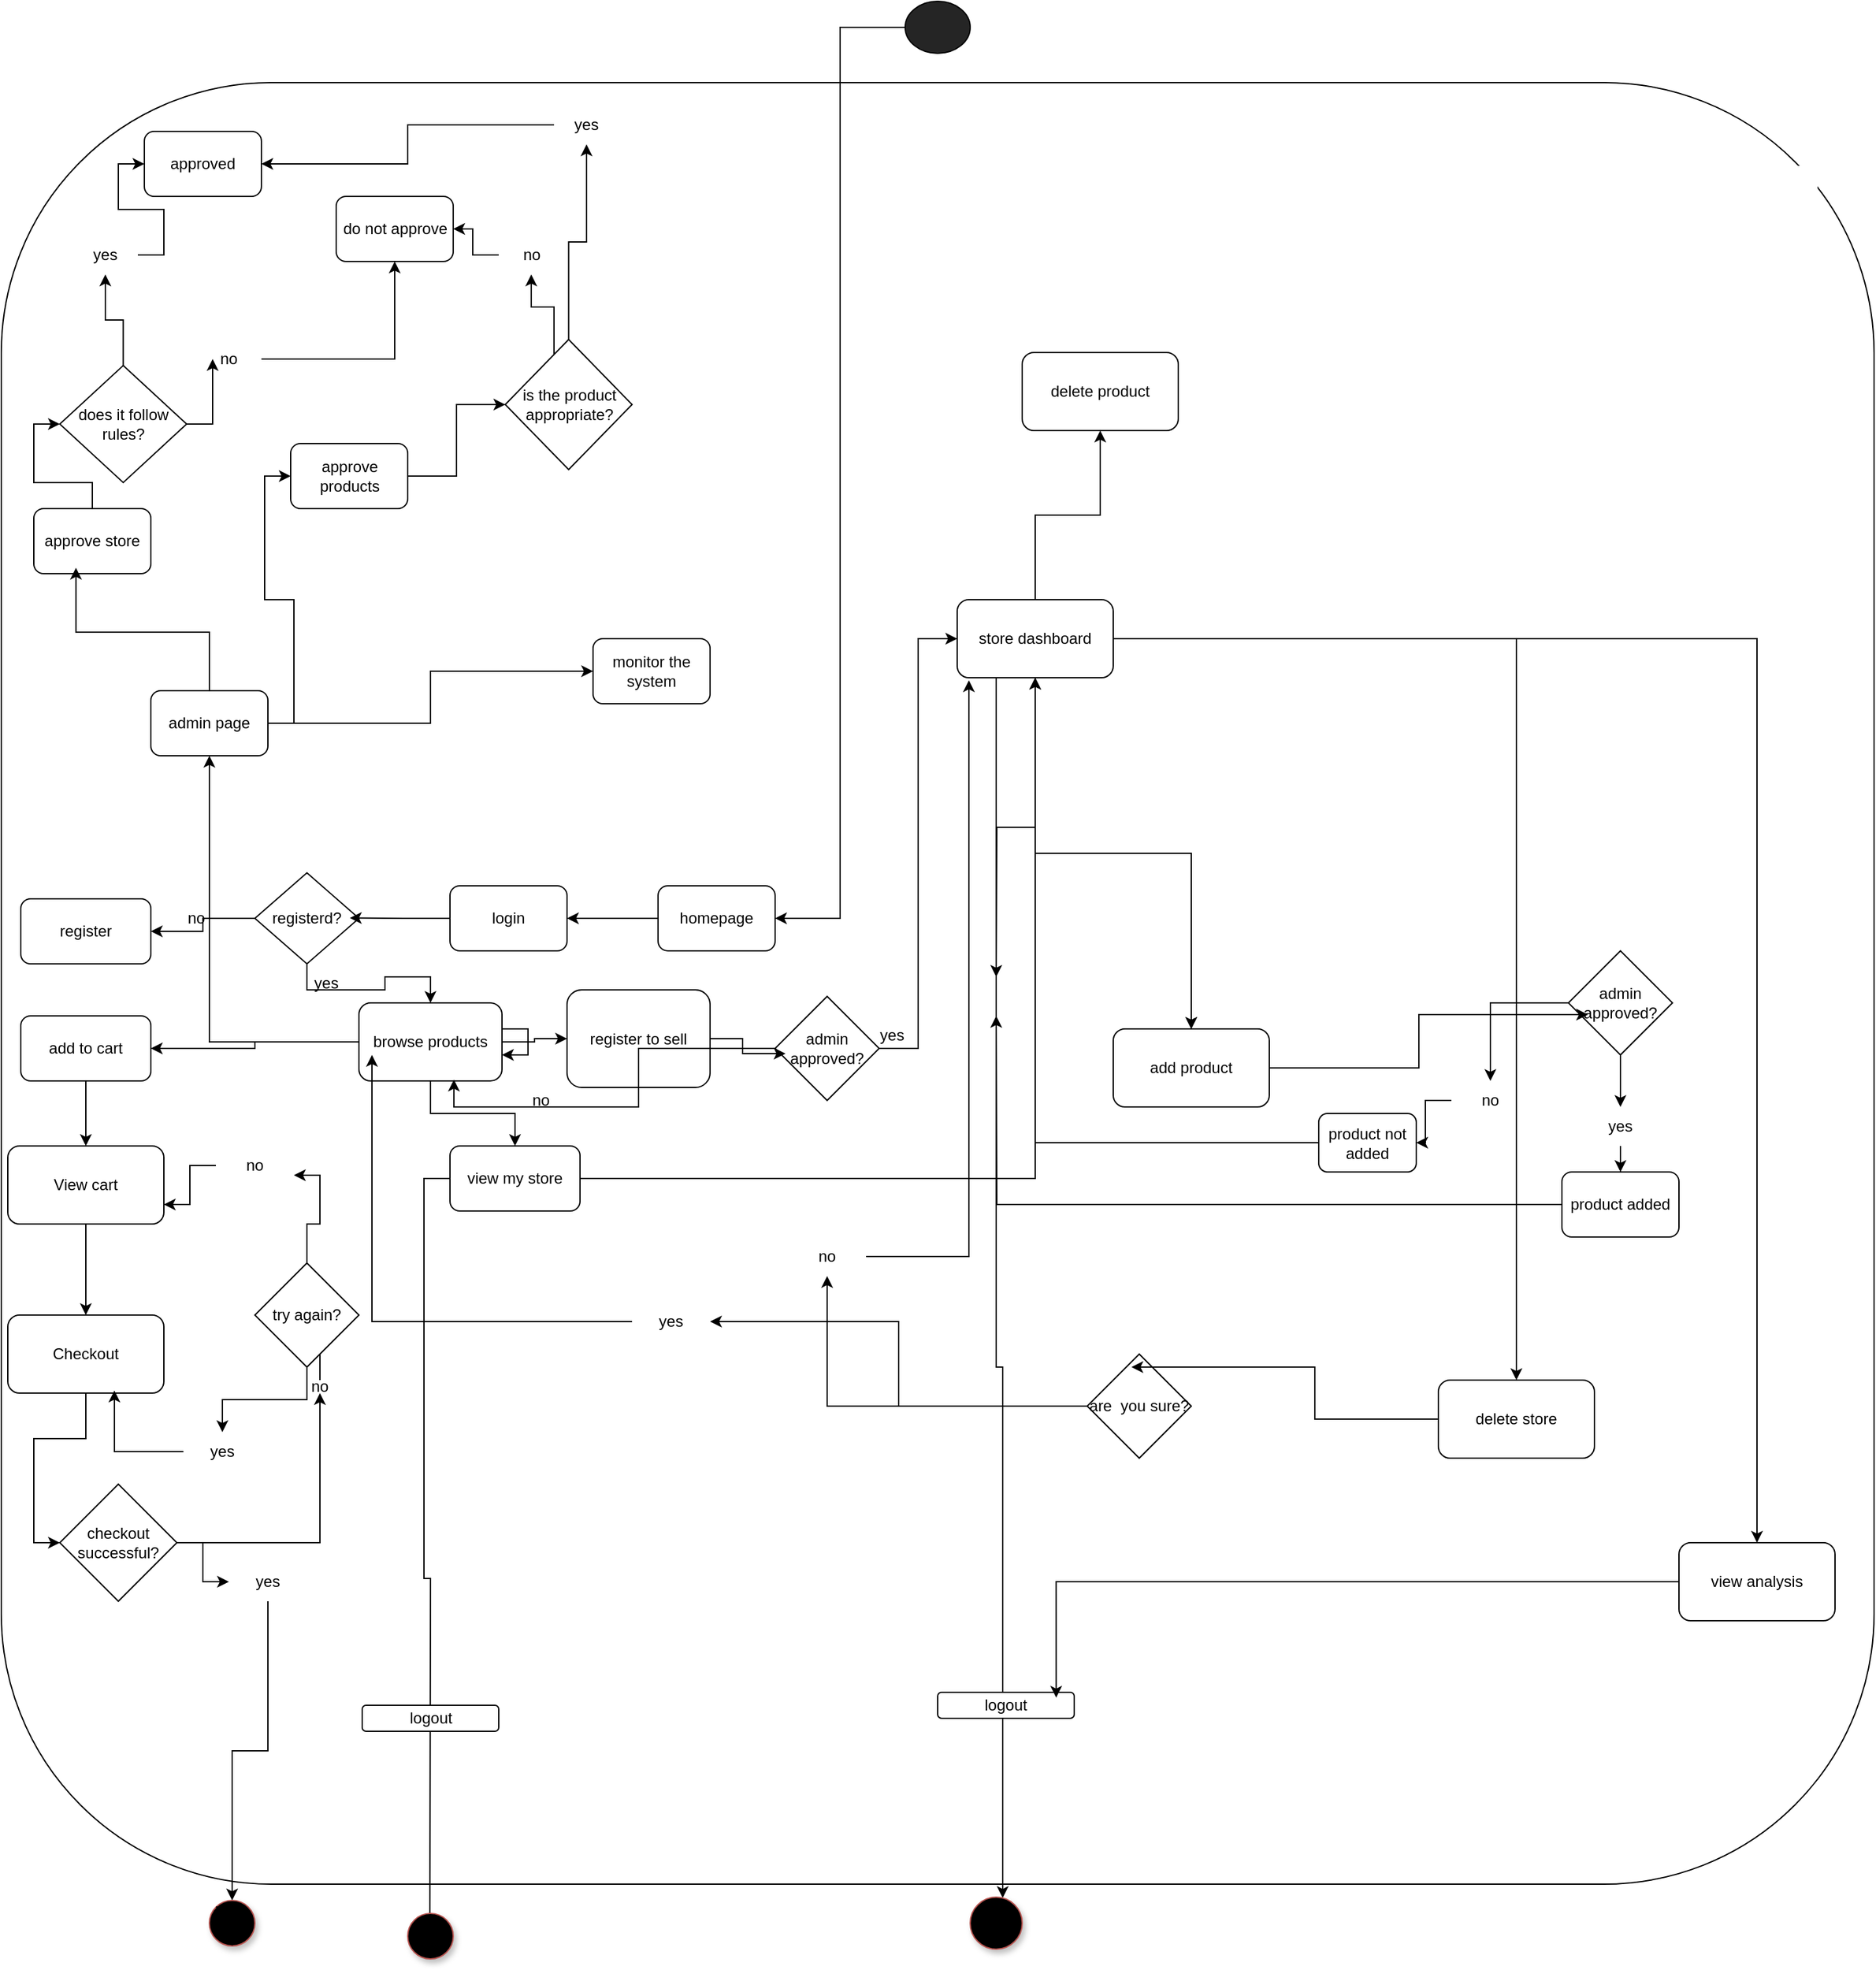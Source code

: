 <mxfile version="27.0.6">
  <diagram name="Page-1" id="VI7Wn0DbQU-4-b_fi7zA">
    <mxGraphModel dx="2169" dy="2236" grid="1" gridSize="10" guides="1" tooltips="1" connect="1" arrows="1" fold="1" page="1" pageScale="1" pageWidth="850" pageHeight="1100" math="0" shadow="0">
      <root>
        <mxCell id="0" />
        <mxCell id="1" parent="0" />
        <mxCell id="IbdB7QtW3HH9ZvtTs0lf-9" value="" style="rounded=1;whiteSpace=wrap;html=1;" vertex="1" parent="1">
          <mxGeometry x="225" y="-377.5" width="1440" height="1385" as="geometry" />
        </mxCell>
        <mxCell id="IbdB7QtW3HH9ZvtTs0lf-155" style="edgeStyle=orthogonalEdgeStyle;rounded=0;orthogonalLoop=1;jettySize=auto;html=1;entryX=1;entryY=0.5;entryDx=0;entryDy=0;" edge="1" parent="1" source="IbdB7QtW3HH9ZvtTs0lf-10" target="IbdB7QtW3HH9ZvtTs0lf-11">
          <mxGeometry relative="1" as="geometry" />
        </mxCell>
        <mxCell id="IbdB7QtW3HH9ZvtTs0lf-10" value="" style="ellipse;whiteSpace=wrap;html=1;fillColor=#252525;" vertex="1" parent="1">
          <mxGeometry x="920" y="-440" width="50" height="40" as="geometry" />
        </mxCell>
        <mxCell id="IbdB7QtW3HH9ZvtTs0lf-16" style="edgeStyle=orthogonalEdgeStyle;rounded=0;orthogonalLoop=1;jettySize=auto;html=1;entryX=1;entryY=0.5;entryDx=0;entryDy=0;" edge="1" parent="1" source="IbdB7QtW3HH9ZvtTs0lf-11" target="IbdB7QtW3HH9ZvtTs0lf-14">
          <mxGeometry relative="1" as="geometry" />
        </mxCell>
        <mxCell id="IbdB7QtW3HH9ZvtTs0lf-11" value="homepage" style="rounded=1;whiteSpace=wrap;html=1;" vertex="1" parent="1">
          <mxGeometry x="730" y="240" width="90" height="50" as="geometry" />
        </mxCell>
        <mxCell id="IbdB7QtW3HH9ZvtTs0lf-13" value="register" style="rounded=1;whiteSpace=wrap;html=1;" vertex="1" parent="1">
          <mxGeometry x="240" y="250" width="100" height="50" as="geometry" />
        </mxCell>
        <mxCell id="IbdB7QtW3HH9ZvtTs0lf-14" value="login" style="rounded=1;whiteSpace=wrap;html=1;" vertex="1" parent="1">
          <mxGeometry x="570" y="240" width="90" height="50" as="geometry" />
        </mxCell>
        <mxCell id="IbdB7QtW3HH9ZvtTs0lf-19" value="" style="edgeStyle=orthogonalEdgeStyle;rounded=0;orthogonalLoop=1;jettySize=auto;html=1;" edge="1" parent="1" source="IbdB7QtW3HH9ZvtTs0lf-18" target="IbdB7QtW3HH9ZvtTs0lf-13">
          <mxGeometry relative="1" as="geometry" />
        </mxCell>
        <mxCell id="IbdB7QtW3HH9ZvtTs0lf-27" style="edgeStyle=orthogonalEdgeStyle;rounded=0;orthogonalLoop=1;jettySize=auto;html=1;" edge="1" parent="1" source="IbdB7QtW3HH9ZvtTs0lf-18" target="IbdB7QtW3HH9ZvtTs0lf-23">
          <mxGeometry relative="1" as="geometry" />
        </mxCell>
        <mxCell id="IbdB7QtW3HH9ZvtTs0lf-18" value="registerd?" style="rhombus;whiteSpace=wrap;html=1;" vertex="1" parent="1">
          <mxGeometry x="420" y="230" width="80" height="70" as="geometry" />
        </mxCell>
        <mxCell id="IbdB7QtW3HH9ZvtTs0lf-20" value="no" style="text;html=1;align=center;verticalAlign=middle;whiteSpace=wrap;rounded=0;" vertex="1" parent="1">
          <mxGeometry x="350" y="250" width="50" height="30" as="geometry" />
        </mxCell>
        <mxCell id="IbdB7QtW3HH9ZvtTs0lf-22" value="yes" style="text;html=1;align=center;verticalAlign=middle;whiteSpace=wrap;rounded=0;" vertex="1" parent="1">
          <mxGeometry x="450" y="300" width="50" height="30" as="geometry" />
        </mxCell>
        <mxCell id="IbdB7QtW3HH9ZvtTs0lf-32" style="edgeStyle=orthogonalEdgeStyle;rounded=0;orthogonalLoop=1;jettySize=auto;html=1;entryX=0;entryY=0.5;entryDx=0;entryDy=0;" edge="1" parent="1" source="IbdB7QtW3HH9ZvtTs0lf-23" target="IbdB7QtW3HH9ZvtTs0lf-30">
          <mxGeometry relative="1" as="geometry" />
        </mxCell>
        <mxCell id="IbdB7QtW3HH9ZvtTs0lf-34" style="edgeStyle=orthogonalEdgeStyle;rounded=0;orthogonalLoop=1;jettySize=auto;html=1;entryX=1;entryY=0.5;entryDx=0;entryDy=0;" edge="1" parent="1" source="IbdB7QtW3HH9ZvtTs0lf-23" target="IbdB7QtW3HH9ZvtTs0lf-28">
          <mxGeometry relative="1" as="geometry" />
        </mxCell>
        <mxCell id="IbdB7QtW3HH9ZvtTs0lf-59" style="edgeStyle=orthogonalEdgeStyle;rounded=0;orthogonalLoop=1;jettySize=auto;html=1;" edge="1" parent="1" source="IbdB7QtW3HH9ZvtTs0lf-29">
          <mxGeometry relative="1" as="geometry">
            <mxPoint x="554.5" y="1055" as="targetPoint" />
            <mxPoint x="554.5" y="485" as="sourcePoint" />
          </mxGeometry>
        </mxCell>
        <mxCell id="IbdB7QtW3HH9ZvtTs0lf-96" style="edgeStyle=orthogonalEdgeStyle;rounded=0;orthogonalLoop=1;jettySize=auto;html=1;" edge="1" parent="1" source="IbdB7QtW3HH9ZvtTs0lf-23" target="IbdB7QtW3HH9ZvtTs0lf-29">
          <mxGeometry relative="1" as="geometry" />
        </mxCell>
        <mxCell id="IbdB7QtW3HH9ZvtTs0lf-135" style="edgeStyle=orthogonalEdgeStyle;rounded=0;orthogonalLoop=1;jettySize=auto;html=1;entryX=0.5;entryY=1;entryDx=0;entryDy=0;" edge="1" parent="1" source="IbdB7QtW3HH9ZvtTs0lf-23" target="IbdB7QtW3HH9ZvtTs0lf-134">
          <mxGeometry relative="1" as="geometry" />
        </mxCell>
        <mxCell id="IbdB7QtW3HH9ZvtTs0lf-23" value="browse products" style="rounded=1;whiteSpace=wrap;html=1;" vertex="1" parent="1">
          <mxGeometry x="500" y="330" width="110" height="60" as="geometry" />
        </mxCell>
        <mxCell id="IbdB7QtW3HH9ZvtTs0lf-24" style="edgeStyle=orthogonalEdgeStyle;rounded=0;orthogonalLoop=1;jettySize=auto;html=1;entryX=0.913;entryY=0.496;entryDx=0;entryDy=0;entryPerimeter=0;" edge="1" parent="1" source="IbdB7QtW3HH9ZvtTs0lf-14" target="IbdB7QtW3HH9ZvtTs0lf-18">
          <mxGeometry relative="1" as="geometry" />
        </mxCell>
        <mxCell id="IbdB7QtW3HH9ZvtTs0lf-64" style="edgeStyle=orthogonalEdgeStyle;rounded=0;orthogonalLoop=1;jettySize=auto;html=1;" edge="1" parent="1" source="IbdB7QtW3HH9ZvtTs0lf-28" target="IbdB7QtW3HH9ZvtTs0lf-63">
          <mxGeometry relative="1" as="geometry" />
        </mxCell>
        <mxCell id="IbdB7QtW3HH9ZvtTs0lf-28" value="add to cart" style="rounded=1;whiteSpace=wrap;html=1;" vertex="1" parent="1">
          <mxGeometry x="240" y="340" width="100" height="50" as="geometry" />
        </mxCell>
        <mxCell id="IbdB7QtW3HH9ZvtTs0lf-53" style="edgeStyle=orthogonalEdgeStyle;rounded=0;orthogonalLoop=1;jettySize=auto;html=1;" edge="1" parent="1" source="IbdB7QtW3HH9ZvtTs0lf-29" target="IbdB7QtW3HH9ZvtTs0lf-37">
          <mxGeometry relative="1" as="geometry" />
        </mxCell>
        <mxCell id="IbdB7QtW3HH9ZvtTs0lf-29" value="view my store" style="rounded=1;whiteSpace=wrap;html=1;" vertex="1" parent="1">
          <mxGeometry x="570" y="440" width="100" height="50" as="geometry" />
        </mxCell>
        <mxCell id="IbdB7QtW3HH9ZvtTs0lf-30" value="register to sell" style="rounded=1;whiteSpace=wrap;html=1;" vertex="1" parent="1">
          <mxGeometry x="660" y="320" width="110" height="75" as="geometry" />
        </mxCell>
        <mxCell id="IbdB7QtW3HH9ZvtTs0lf-47" style="edgeStyle=orthogonalEdgeStyle;rounded=0;orthogonalLoop=1;jettySize=auto;html=1;entryX=0;entryY=0.5;entryDx=0;entryDy=0;" edge="1" parent="1" source="IbdB7QtW3HH9ZvtTs0lf-35" target="IbdB7QtW3HH9ZvtTs0lf-37">
          <mxGeometry relative="1" as="geometry" />
        </mxCell>
        <mxCell id="IbdB7QtW3HH9ZvtTs0lf-35" value="admin approved?" style="rhombus;whiteSpace=wrap;html=1;" vertex="1" parent="1">
          <mxGeometry x="820" y="325" width="80" height="80" as="geometry" />
        </mxCell>
        <mxCell id="IbdB7QtW3HH9ZvtTs0lf-36" style="edgeStyle=orthogonalEdgeStyle;rounded=0;orthogonalLoop=1;jettySize=auto;html=1;entryX=0.1;entryY=0.55;entryDx=0;entryDy=0;entryPerimeter=0;" edge="1" parent="1" source="IbdB7QtW3HH9ZvtTs0lf-30" target="IbdB7QtW3HH9ZvtTs0lf-35">
          <mxGeometry relative="1" as="geometry" />
        </mxCell>
        <mxCell id="IbdB7QtW3HH9ZvtTs0lf-54" style="edgeStyle=orthogonalEdgeStyle;rounded=0;orthogonalLoop=1;jettySize=auto;html=1;" edge="1" parent="1" source="IbdB7QtW3HH9ZvtTs0lf-37" target="IbdB7QtW3HH9ZvtTs0lf-55">
          <mxGeometry relative="1" as="geometry">
            <mxPoint x="1010" y="930" as="targetPoint" />
            <Array as="points">
              <mxPoint x="990" y="610" />
              <mxPoint x="995" y="610" />
            </Array>
          </mxGeometry>
        </mxCell>
        <mxCell id="IbdB7QtW3HH9ZvtTs0lf-100" style="edgeStyle=orthogonalEdgeStyle;rounded=0;orthogonalLoop=1;jettySize=auto;html=1;" edge="1" parent="1" source="IbdB7QtW3HH9ZvtTs0lf-37" target="IbdB7QtW3HH9ZvtTs0lf-99">
          <mxGeometry relative="1" as="geometry" />
        </mxCell>
        <mxCell id="IbdB7QtW3HH9ZvtTs0lf-102" style="edgeStyle=orthogonalEdgeStyle;rounded=0;orthogonalLoop=1;jettySize=auto;html=1;" edge="1" parent="1" source="IbdB7QtW3HH9ZvtTs0lf-37" target="IbdB7QtW3HH9ZvtTs0lf-97">
          <mxGeometry relative="1" as="geometry" />
        </mxCell>
        <mxCell id="IbdB7QtW3HH9ZvtTs0lf-104" style="edgeStyle=orthogonalEdgeStyle;rounded=0;orthogonalLoop=1;jettySize=auto;html=1;" edge="1" parent="1" source="IbdB7QtW3HH9ZvtTs0lf-37">
          <mxGeometry relative="1" as="geometry">
            <mxPoint x="990" y="310" as="targetPoint" />
          </mxGeometry>
        </mxCell>
        <mxCell id="IbdB7QtW3HH9ZvtTs0lf-105" style="edgeStyle=orthogonalEdgeStyle;rounded=0;orthogonalLoop=1;jettySize=auto;html=1;" edge="1" parent="1" source="IbdB7QtW3HH9ZvtTs0lf-37" target="IbdB7QtW3HH9ZvtTs0lf-103">
          <mxGeometry relative="1" as="geometry" />
        </mxCell>
        <mxCell id="IbdB7QtW3HH9ZvtTs0lf-106" style="edgeStyle=orthogonalEdgeStyle;rounded=0;orthogonalLoop=1;jettySize=auto;html=1;" edge="1" parent="1" source="IbdB7QtW3HH9ZvtTs0lf-37" target="IbdB7QtW3HH9ZvtTs0lf-103">
          <mxGeometry relative="1" as="geometry" />
        </mxCell>
        <mxCell id="IbdB7QtW3HH9ZvtTs0lf-165" style="edgeStyle=orthogonalEdgeStyle;rounded=0;orthogonalLoop=1;jettySize=auto;html=1;" edge="1" parent="1" source="IbdB7QtW3HH9ZvtTs0lf-37" target="IbdB7QtW3HH9ZvtTs0lf-98">
          <mxGeometry relative="1" as="geometry" />
        </mxCell>
        <mxCell id="IbdB7QtW3HH9ZvtTs0lf-37" value="store dashboard" style="rounded=1;whiteSpace=wrap;html=1;" vertex="1" parent="1">
          <mxGeometry x="960" y="20" width="120" height="60" as="geometry" />
        </mxCell>
        <mxCell id="IbdB7QtW3HH9ZvtTs0lf-48" value="yes" style="text;html=1;align=center;verticalAlign=middle;whiteSpace=wrap;rounded=0;" vertex="1" parent="1">
          <mxGeometry x="880" y="340" width="60" height="30" as="geometry" />
        </mxCell>
        <mxCell id="IbdB7QtW3HH9ZvtTs0lf-49" value="no" style="text;html=1;align=center;verticalAlign=middle;whiteSpace=wrap;rounded=0;" vertex="1" parent="1">
          <mxGeometry x="610" y="390" width="60" height="30" as="geometry" />
        </mxCell>
        <mxCell id="IbdB7QtW3HH9ZvtTs0lf-52" style="edgeStyle=orthogonalEdgeStyle;rounded=0;orthogonalLoop=1;jettySize=auto;html=1;entryX=0.664;entryY=0.983;entryDx=0;entryDy=0;entryPerimeter=0;" edge="1" parent="1" source="IbdB7QtW3HH9ZvtTs0lf-35" target="IbdB7QtW3HH9ZvtTs0lf-23">
          <mxGeometry relative="1" as="geometry" />
        </mxCell>
        <mxCell id="IbdB7QtW3HH9ZvtTs0lf-55" value="" style="ellipse;whiteSpace=wrap;html=1;aspect=fixed;strokeColor=#b85450;fillColor=#000000;shadow=1;" vertex="1" parent="1">
          <mxGeometry x="970" y="1017.5" width="40" height="40" as="geometry" />
        </mxCell>
        <mxCell id="IbdB7QtW3HH9ZvtTs0lf-57" value="logout" style="rounded=1;whiteSpace=wrap;html=1;" vertex="1" parent="1">
          <mxGeometry x="945" y="860" width="105" height="20" as="geometry" />
        </mxCell>
        <mxCell id="IbdB7QtW3HH9ZvtTs0lf-58" style="edgeStyle=orthogonalEdgeStyle;rounded=0;orthogonalLoop=1;jettySize=auto;html=1;" edge="1" parent="1" source="IbdB7QtW3HH9ZvtTs0lf-23" target="IbdB7QtW3HH9ZvtTs0lf-23">
          <mxGeometry relative="1" as="geometry" />
        </mxCell>
        <mxCell id="IbdB7QtW3HH9ZvtTs0lf-60" value="" style="ellipse;whiteSpace=wrap;html=1;aspect=fixed;strokeColor=#b85450;fillColor=#000000;shadow=1;" vertex="1" parent="1">
          <mxGeometry x="537.5" y="1030" width="35" height="35" as="geometry" />
        </mxCell>
        <mxCell id="IbdB7QtW3HH9ZvtTs0lf-61" value="logout" style="rounded=1;whiteSpace=wrap;html=1;" vertex="1" parent="1">
          <mxGeometry x="502.5" y="870" width="105" height="20" as="geometry" />
        </mxCell>
        <mxCell id="IbdB7QtW3HH9ZvtTs0lf-67" style="edgeStyle=orthogonalEdgeStyle;rounded=0;orthogonalLoop=1;jettySize=auto;html=1;entryX=0;entryY=0.5;entryDx=0;entryDy=0;" edge="1" parent="1" source="IbdB7QtW3HH9ZvtTs0lf-62" target="IbdB7QtW3HH9ZvtTs0lf-66">
          <mxGeometry relative="1" as="geometry" />
        </mxCell>
        <mxCell id="IbdB7QtW3HH9ZvtTs0lf-62" value="Checkout" style="rounded=1;whiteSpace=wrap;html=1;" vertex="1" parent="1">
          <mxGeometry x="230" y="570" width="120" height="60" as="geometry" />
        </mxCell>
        <mxCell id="IbdB7QtW3HH9ZvtTs0lf-65" style="edgeStyle=orthogonalEdgeStyle;rounded=0;orthogonalLoop=1;jettySize=auto;html=1;" edge="1" parent="1" source="IbdB7QtW3HH9ZvtTs0lf-63" target="IbdB7QtW3HH9ZvtTs0lf-62">
          <mxGeometry relative="1" as="geometry" />
        </mxCell>
        <mxCell id="IbdB7QtW3HH9ZvtTs0lf-63" value="View cart" style="rounded=1;whiteSpace=wrap;html=1;" vertex="1" parent="1">
          <mxGeometry x="230" y="440" width="120" height="60" as="geometry" />
        </mxCell>
        <mxCell id="IbdB7QtW3HH9ZvtTs0lf-73" style="edgeStyle=orthogonalEdgeStyle;rounded=0;orthogonalLoop=1;jettySize=auto;html=1;" edge="1" parent="1" source="IbdB7QtW3HH9ZvtTs0lf-75" target="IbdB7QtW3HH9ZvtTs0lf-72">
          <mxGeometry relative="1" as="geometry" />
        </mxCell>
        <mxCell id="IbdB7QtW3HH9ZvtTs0lf-81" style="edgeStyle=orthogonalEdgeStyle;rounded=0;orthogonalLoop=1;jettySize=auto;html=1;entryX=0.5;entryY=1;entryDx=0;entryDy=0;" edge="1" parent="1" source="IbdB7QtW3HH9ZvtTs0lf-66" target="IbdB7QtW3HH9ZvtTs0lf-74">
          <mxGeometry relative="1" as="geometry" />
        </mxCell>
        <mxCell id="IbdB7QtW3HH9ZvtTs0lf-66" value="checkout successful?" style="rhombus;whiteSpace=wrap;html=1;" vertex="1" parent="1">
          <mxGeometry x="270" y="700" width="90" height="90" as="geometry" />
        </mxCell>
        <mxCell id="IbdB7QtW3HH9ZvtTs0lf-72" value="" style="ellipse;whiteSpace=wrap;html=1;aspect=fixed;strokeColor=#b85450;fillColor=#000000;shadow=1;" vertex="1" parent="1">
          <mxGeometry x="385" y="1020" width="35" height="35" as="geometry" />
        </mxCell>
        <mxCell id="IbdB7QtW3HH9ZvtTs0lf-76" value="" style="edgeStyle=orthogonalEdgeStyle;rounded=0;orthogonalLoop=1;jettySize=auto;html=1;" edge="1" parent="1" source="IbdB7QtW3HH9ZvtTs0lf-66" target="IbdB7QtW3HH9ZvtTs0lf-75">
          <mxGeometry relative="1" as="geometry">
            <mxPoint x="445" y="630" as="sourcePoint" />
            <mxPoint x="408" y="940" as="targetPoint" />
          </mxGeometry>
        </mxCell>
        <mxCell id="IbdB7QtW3HH9ZvtTs0lf-75" value="yes" style="text;html=1;align=center;verticalAlign=middle;whiteSpace=wrap;rounded=0;" vertex="1" parent="1">
          <mxGeometry x="400" y="760" width="60" height="30" as="geometry" />
        </mxCell>
        <mxCell id="IbdB7QtW3HH9ZvtTs0lf-80" value="" style="edgeStyle=orthogonalEdgeStyle;rounded=0;orthogonalLoop=1;jettySize=auto;html=1;" edge="1" parent="1" source="IbdB7QtW3HH9ZvtTs0lf-74" target="IbdB7QtW3HH9ZvtTs0lf-79">
          <mxGeometry relative="1" as="geometry" />
        </mxCell>
        <mxCell id="IbdB7QtW3HH9ZvtTs0lf-74" value="no" style="text;html=1;align=center;verticalAlign=middle;whiteSpace=wrap;rounded=0;" vertex="1" parent="1">
          <mxGeometry x="440" y="620" width="60" height="10" as="geometry" />
        </mxCell>
        <mxCell id="IbdB7QtW3HH9ZvtTs0lf-93" style="edgeStyle=orthogonalEdgeStyle;rounded=0;orthogonalLoop=1;jettySize=auto;html=1;entryX=1;entryY=0.75;entryDx=0;entryDy=0;" edge="1" parent="1" source="IbdB7QtW3HH9ZvtTs0lf-87" target="IbdB7QtW3HH9ZvtTs0lf-63">
          <mxGeometry relative="1" as="geometry" />
        </mxCell>
        <mxCell id="IbdB7QtW3HH9ZvtTs0lf-79" value="try again?" style="rhombus;whiteSpace=wrap;html=1;" vertex="1" parent="1">
          <mxGeometry x="420" y="530" width="80" height="80" as="geometry" />
        </mxCell>
        <mxCell id="IbdB7QtW3HH9ZvtTs0lf-85" style="edgeStyle=orthogonalEdgeStyle;rounded=0;orthogonalLoop=1;jettySize=auto;html=1;" edge="1" parent="1" source="IbdB7QtW3HH9ZvtTs0lf-79" target="IbdB7QtW3HH9ZvtTs0lf-88">
          <mxGeometry relative="1" as="geometry" />
        </mxCell>
        <mxCell id="IbdB7QtW3HH9ZvtTs0lf-88" value="yes" style="text;html=1;align=center;verticalAlign=middle;whiteSpace=wrap;rounded=0;" vertex="1" parent="1">
          <mxGeometry x="365" y="660" width="60" height="30" as="geometry" />
        </mxCell>
        <mxCell id="IbdB7QtW3HH9ZvtTs0lf-90" style="edgeStyle=orthogonalEdgeStyle;rounded=0;orthogonalLoop=1;jettySize=auto;html=1;entryX=0.683;entryY=0.967;entryDx=0;entryDy=0;entryPerimeter=0;" edge="1" parent="1" source="IbdB7QtW3HH9ZvtTs0lf-88" target="IbdB7QtW3HH9ZvtTs0lf-62">
          <mxGeometry relative="1" as="geometry" />
        </mxCell>
        <mxCell id="IbdB7QtW3HH9ZvtTs0lf-94" value="" style="edgeStyle=orthogonalEdgeStyle;rounded=0;orthogonalLoop=1;jettySize=auto;html=1;entryX=1;entryY=0.75;entryDx=0;entryDy=0;" edge="1" parent="1" source="IbdB7QtW3HH9ZvtTs0lf-79" target="IbdB7QtW3HH9ZvtTs0lf-87">
          <mxGeometry relative="1" as="geometry">
            <mxPoint x="420" y="570" as="sourcePoint" />
            <mxPoint x="350" y="485" as="targetPoint" />
          </mxGeometry>
        </mxCell>
        <mxCell id="IbdB7QtW3HH9ZvtTs0lf-87" value="no" style="text;html=1;align=center;verticalAlign=middle;whiteSpace=wrap;rounded=0;" vertex="1" parent="1">
          <mxGeometry x="390" y="440" width="60" height="30" as="geometry" />
        </mxCell>
        <mxCell id="IbdB7QtW3HH9ZvtTs0lf-97" value="delete store" style="rounded=1;whiteSpace=wrap;html=1;" vertex="1" parent="1">
          <mxGeometry x="1330" y="620" width="120" height="60" as="geometry" />
        </mxCell>
        <mxCell id="IbdB7QtW3HH9ZvtTs0lf-98" value="view analysis" style="rounded=1;whiteSpace=wrap;html=1;" vertex="1" parent="1">
          <mxGeometry x="1515" y="745" width="120" height="60" as="geometry" />
        </mxCell>
        <mxCell id="IbdB7QtW3HH9ZvtTs0lf-99" value="delete product" style="rounded=1;whiteSpace=wrap;html=1;" vertex="1" parent="1">
          <mxGeometry x="1010" y="-170" width="120" height="60" as="geometry" />
        </mxCell>
        <mxCell id="IbdB7QtW3HH9ZvtTs0lf-103" value="add product" style="rounded=1;whiteSpace=wrap;html=1;" vertex="1" parent="1">
          <mxGeometry x="1080" y="350" width="120" height="60" as="geometry" />
        </mxCell>
        <mxCell id="IbdB7QtW3HH9ZvtTs0lf-113" style="edgeStyle=orthogonalEdgeStyle;rounded=0;orthogonalLoop=1;jettySize=auto;html=1;" edge="1" parent="1" source="IbdB7QtW3HH9ZvtTs0lf-107" target="IbdB7QtW3HH9ZvtTs0lf-112">
          <mxGeometry relative="1" as="geometry" />
        </mxCell>
        <mxCell id="IbdB7QtW3HH9ZvtTs0lf-114" style="edgeStyle=orthogonalEdgeStyle;rounded=0;orthogonalLoop=1;jettySize=auto;html=1;" edge="1" parent="1" source="IbdB7QtW3HH9ZvtTs0lf-107" target="IbdB7QtW3HH9ZvtTs0lf-111">
          <mxGeometry relative="1" as="geometry" />
        </mxCell>
        <mxCell id="IbdB7QtW3HH9ZvtTs0lf-107" value="admin approved?" style="rhombus;whiteSpace=wrap;html=1;" vertex="1" parent="1">
          <mxGeometry x="1430" y="290" width="80" height="80" as="geometry" />
        </mxCell>
        <mxCell id="IbdB7QtW3HH9ZvtTs0lf-109" style="edgeStyle=orthogonalEdgeStyle;rounded=0;orthogonalLoop=1;jettySize=auto;html=1;entryX=0.188;entryY=0.613;entryDx=0;entryDy=0;entryPerimeter=0;" edge="1" parent="1" source="IbdB7QtW3HH9ZvtTs0lf-103" target="IbdB7QtW3HH9ZvtTs0lf-107">
          <mxGeometry relative="1" as="geometry" />
        </mxCell>
        <mxCell id="IbdB7QtW3HH9ZvtTs0lf-116" style="edgeStyle=orthogonalEdgeStyle;rounded=0;orthogonalLoop=1;jettySize=auto;html=1;entryX=0.5;entryY=0;entryDx=0;entryDy=0;" edge="1" parent="1" source="IbdB7QtW3HH9ZvtTs0lf-111" target="IbdB7QtW3HH9ZvtTs0lf-115">
          <mxGeometry relative="1" as="geometry" />
        </mxCell>
        <mxCell id="IbdB7QtW3HH9ZvtTs0lf-111" value="yes" style="text;html=1;align=center;verticalAlign=middle;whiteSpace=wrap;rounded=0;" vertex="1" parent="1">
          <mxGeometry x="1440" y="410" width="60" height="30" as="geometry" />
        </mxCell>
        <mxCell id="IbdB7QtW3HH9ZvtTs0lf-119" style="edgeStyle=orthogonalEdgeStyle;rounded=0;orthogonalLoop=1;jettySize=auto;html=1;" edge="1" parent="1" source="IbdB7QtW3HH9ZvtTs0lf-112" target="IbdB7QtW3HH9ZvtTs0lf-118">
          <mxGeometry relative="1" as="geometry" />
        </mxCell>
        <mxCell id="IbdB7QtW3HH9ZvtTs0lf-112" value="no" style="text;html=1;align=center;verticalAlign=middle;whiteSpace=wrap;rounded=0;" vertex="1" parent="1">
          <mxGeometry x="1340" y="390" width="60" height="30" as="geometry" />
        </mxCell>
        <mxCell id="IbdB7QtW3HH9ZvtTs0lf-117" style="edgeStyle=orthogonalEdgeStyle;rounded=0;orthogonalLoop=1;jettySize=auto;html=1;" edge="1" parent="1" source="IbdB7QtW3HH9ZvtTs0lf-115">
          <mxGeometry relative="1" as="geometry">
            <mxPoint x="990" y="340" as="targetPoint" />
          </mxGeometry>
        </mxCell>
        <mxCell id="IbdB7QtW3HH9ZvtTs0lf-115" value="product added " style="rounded=1;whiteSpace=wrap;html=1;" vertex="1" parent="1">
          <mxGeometry x="1425" y="460" width="90" height="50" as="geometry" />
        </mxCell>
        <mxCell id="IbdB7QtW3HH9ZvtTs0lf-120" style="edgeStyle=orthogonalEdgeStyle;rounded=0;orthogonalLoop=1;jettySize=auto;html=1;" edge="1" parent="1" source="IbdB7QtW3HH9ZvtTs0lf-118" target="IbdB7QtW3HH9ZvtTs0lf-37">
          <mxGeometry relative="1" as="geometry" />
        </mxCell>
        <mxCell id="IbdB7QtW3HH9ZvtTs0lf-118" value="product not added" style="rounded=1;whiteSpace=wrap;html=1;" vertex="1" parent="1">
          <mxGeometry x="1238" y="415" width="75" height="45" as="geometry" />
        </mxCell>
        <mxCell id="IbdB7QtW3HH9ZvtTs0lf-125" style="edgeStyle=orthogonalEdgeStyle;rounded=0;orthogonalLoop=1;jettySize=auto;html=1;" edge="1" parent="1" source="IbdB7QtW3HH9ZvtTs0lf-121" target="IbdB7QtW3HH9ZvtTs0lf-122">
          <mxGeometry relative="1" as="geometry" />
        </mxCell>
        <mxCell id="IbdB7QtW3HH9ZvtTs0lf-127" style="edgeStyle=orthogonalEdgeStyle;rounded=0;orthogonalLoop=1;jettySize=auto;html=1;" edge="1" parent="1" source="IbdB7QtW3HH9ZvtTs0lf-121" target="IbdB7QtW3HH9ZvtTs0lf-123">
          <mxGeometry relative="1" as="geometry" />
        </mxCell>
        <mxCell id="IbdB7QtW3HH9ZvtTs0lf-121" value="are&amp;nbsp; you sure?" style="rhombus;whiteSpace=wrap;html=1;" vertex="1" parent="1">
          <mxGeometry x="1060" y="600" width="80" height="80" as="geometry" />
        </mxCell>
        <mxCell id="IbdB7QtW3HH9ZvtTs0lf-122" value="yes" style="text;html=1;align=center;verticalAlign=middle;whiteSpace=wrap;rounded=0;" vertex="1" parent="1">
          <mxGeometry x="710" y="550" width="60" height="50" as="geometry" />
        </mxCell>
        <mxCell id="IbdB7QtW3HH9ZvtTs0lf-123" value="no " style="text;html=1;align=center;verticalAlign=middle;whiteSpace=wrap;rounded=0;" vertex="1" parent="1">
          <mxGeometry x="830" y="510" width="60" height="30" as="geometry" />
        </mxCell>
        <mxCell id="IbdB7QtW3HH9ZvtTs0lf-124" style="edgeStyle=orthogonalEdgeStyle;rounded=0;orthogonalLoop=1;jettySize=auto;html=1;entryX=0.425;entryY=0.125;entryDx=0;entryDy=0;entryPerimeter=0;" edge="1" parent="1" source="IbdB7QtW3HH9ZvtTs0lf-97" target="IbdB7QtW3HH9ZvtTs0lf-121">
          <mxGeometry relative="1" as="geometry" />
        </mxCell>
        <mxCell id="IbdB7QtW3HH9ZvtTs0lf-126" style="edgeStyle=orthogonalEdgeStyle;rounded=0;orthogonalLoop=1;jettySize=auto;html=1;entryX=0.091;entryY=0.667;entryDx=0;entryDy=0;entryPerimeter=0;" edge="1" parent="1" source="IbdB7QtW3HH9ZvtTs0lf-122" target="IbdB7QtW3HH9ZvtTs0lf-23">
          <mxGeometry relative="1" as="geometry" />
        </mxCell>
        <mxCell id="IbdB7QtW3HH9ZvtTs0lf-128" style="edgeStyle=orthogonalEdgeStyle;rounded=0;orthogonalLoop=1;jettySize=auto;html=1;entryX=0.075;entryY=1.033;entryDx=0;entryDy=0;entryPerimeter=0;" edge="1" parent="1" source="IbdB7QtW3HH9ZvtTs0lf-123" target="IbdB7QtW3HH9ZvtTs0lf-37">
          <mxGeometry relative="1" as="geometry" />
        </mxCell>
        <mxCell id="IbdB7QtW3HH9ZvtTs0lf-132" style="edgeStyle=orthogonalEdgeStyle;rounded=0;orthogonalLoop=1;jettySize=auto;html=1;exitX=0;exitY=0;exitDx=0;exitDy=0;entryX=0.5;entryY=1;entryDx=0;entryDy=0;" edge="1" parent="1" source="IbdB7QtW3HH9ZvtTs0lf-72" target="IbdB7QtW3HH9ZvtTs0lf-72">
          <mxGeometry relative="1" as="geometry" />
        </mxCell>
        <mxCell id="IbdB7QtW3HH9ZvtTs0lf-152" style="edgeStyle=orthogonalEdgeStyle;rounded=0;orthogonalLoop=1;jettySize=auto;html=1;entryX=0;entryY=0.5;entryDx=0;entryDy=0;" edge="1" parent="1" source="IbdB7QtW3HH9ZvtTs0lf-134" target="IbdB7QtW3HH9ZvtTs0lf-151">
          <mxGeometry relative="1" as="geometry" />
        </mxCell>
        <mxCell id="IbdB7QtW3HH9ZvtTs0lf-170" style="edgeStyle=orthogonalEdgeStyle;rounded=0;orthogonalLoop=1;jettySize=auto;html=1;" edge="1" parent="1" source="IbdB7QtW3HH9ZvtTs0lf-134" target="IbdB7QtW3HH9ZvtTs0lf-168">
          <mxGeometry relative="1" as="geometry" />
        </mxCell>
        <mxCell id="IbdB7QtW3HH9ZvtTs0lf-134" value="admin page" style="rounded=1;whiteSpace=wrap;html=1;" vertex="1" parent="1">
          <mxGeometry x="340" y="90" width="90" height="50" as="geometry" />
        </mxCell>
        <mxCell id="IbdB7QtW3HH9ZvtTs0lf-139" style="edgeStyle=orthogonalEdgeStyle;rounded=0;orthogonalLoop=1;jettySize=auto;html=1;entryX=0;entryY=0.5;entryDx=0;entryDy=0;" edge="1" parent="1" source="IbdB7QtW3HH9ZvtTs0lf-136" target="IbdB7QtW3HH9ZvtTs0lf-138">
          <mxGeometry relative="1" as="geometry" />
        </mxCell>
        <mxCell id="IbdB7QtW3HH9ZvtTs0lf-136" value="approve store" style="rounded=1;whiteSpace=wrap;html=1;" vertex="1" parent="1">
          <mxGeometry x="250" y="-50" width="90" height="50" as="geometry" />
        </mxCell>
        <mxCell id="IbdB7QtW3HH9ZvtTs0lf-137" style="edgeStyle=orthogonalEdgeStyle;rounded=0;orthogonalLoop=1;jettySize=auto;html=1;entryX=0.36;entryY=0.909;entryDx=0;entryDy=0;entryPerimeter=0;" edge="1" parent="1" source="IbdB7QtW3HH9ZvtTs0lf-134" target="IbdB7QtW3HH9ZvtTs0lf-136">
          <mxGeometry relative="1" as="geometry" />
        </mxCell>
        <mxCell id="IbdB7QtW3HH9ZvtTs0lf-142" style="edgeStyle=orthogonalEdgeStyle;rounded=0;orthogonalLoop=1;jettySize=auto;html=1;entryX=0.5;entryY=1;entryDx=0;entryDy=0;" edge="1" parent="1" source="IbdB7QtW3HH9ZvtTs0lf-138" target="IbdB7QtW3HH9ZvtTs0lf-140">
          <mxGeometry relative="1" as="geometry" />
        </mxCell>
        <mxCell id="IbdB7QtW3HH9ZvtTs0lf-143" style="edgeStyle=orthogonalEdgeStyle;rounded=0;orthogonalLoop=1;jettySize=auto;html=1;" edge="1" parent="1" source="IbdB7QtW3HH9ZvtTs0lf-138" target="IbdB7QtW3HH9ZvtTs0lf-141">
          <mxGeometry relative="1" as="geometry" />
        </mxCell>
        <mxCell id="IbdB7QtW3HH9ZvtTs0lf-138" value="does it follow rules?" style="rhombus;whiteSpace=wrap;html=1;" vertex="1" parent="1">
          <mxGeometry x="270" y="-160" width="97.5" height="90" as="geometry" />
        </mxCell>
        <mxCell id="IbdB7QtW3HH9ZvtTs0lf-149" style="edgeStyle=orthogonalEdgeStyle;rounded=0;orthogonalLoop=1;jettySize=auto;html=1;entryX=0;entryY=0.5;entryDx=0;entryDy=0;" edge="1" parent="1" source="IbdB7QtW3HH9ZvtTs0lf-140" target="IbdB7QtW3HH9ZvtTs0lf-147">
          <mxGeometry relative="1" as="geometry" />
        </mxCell>
        <mxCell id="IbdB7QtW3HH9ZvtTs0lf-140" value="yes" style="text;html=1;align=center;verticalAlign=middle;whiteSpace=wrap;rounded=0;" vertex="1" parent="1">
          <mxGeometry x="280" y="-260" width="50" height="30" as="geometry" />
        </mxCell>
        <mxCell id="IbdB7QtW3HH9ZvtTs0lf-150" style="edgeStyle=orthogonalEdgeStyle;rounded=0;orthogonalLoop=1;jettySize=auto;html=1;" edge="1" parent="1" source="IbdB7QtW3HH9ZvtTs0lf-141" target="IbdB7QtW3HH9ZvtTs0lf-146">
          <mxGeometry relative="1" as="geometry" />
        </mxCell>
        <mxCell id="IbdB7QtW3HH9ZvtTs0lf-141" value="no" style="text;html=1;align=center;verticalAlign=middle;whiteSpace=wrap;rounded=0;" vertex="1" parent="1">
          <mxGeometry x="375" y="-180" width="50" height="30" as="geometry" />
        </mxCell>
        <mxCell id="IbdB7QtW3HH9ZvtTs0lf-146" value="do not approve" style="rounded=1;whiteSpace=wrap;html=1;" vertex="1" parent="1">
          <mxGeometry x="482.5" y="-290" width="90" height="50" as="geometry" />
        </mxCell>
        <mxCell id="IbdB7QtW3HH9ZvtTs0lf-147" value="approved" style="rounded=1;whiteSpace=wrap;html=1;" vertex="1" parent="1">
          <mxGeometry x="335" y="-340" width="90" height="50" as="geometry" />
        </mxCell>
        <mxCell id="IbdB7QtW3HH9ZvtTs0lf-156" style="edgeStyle=orthogonalEdgeStyle;rounded=0;orthogonalLoop=1;jettySize=auto;html=1;entryX=0;entryY=0.5;entryDx=0;entryDy=0;" edge="1" parent="1" source="IbdB7QtW3HH9ZvtTs0lf-151" target="IbdB7QtW3HH9ZvtTs0lf-154">
          <mxGeometry relative="1" as="geometry" />
        </mxCell>
        <mxCell id="IbdB7QtW3HH9ZvtTs0lf-151" value="approve products" style="rounded=1;whiteSpace=wrap;html=1;" vertex="1" parent="1">
          <mxGeometry x="447.5" y="-100" width="90" height="50" as="geometry" />
        </mxCell>
        <mxCell id="IbdB7QtW3HH9ZvtTs0lf-159" style="edgeStyle=orthogonalEdgeStyle;rounded=0;orthogonalLoop=1;jettySize=auto;html=1;entryX=0.5;entryY=1;entryDx=0;entryDy=0;" edge="1" parent="1" source="IbdB7QtW3HH9ZvtTs0lf-154" target="IbdB7QtW3HH9ZvtTs0lf-158">
          <mxGeometry relative="1" as="geometry">
            <Array as="points">
              <mxPoint x="650" y="-205" />
              <mxPoint x="633" y="-205" />
            </Array>
          </mxGeometry>
        </mxCell>
        <mxCell id="IbdB7QtW3HH9ZvtTs0lf-160" style="edgeStyle=orthogonalEdgeStyle;rounded=0;orthogonalLoop=1;jettySize=auto;html=1;entryX=0.5;entryY=1;entryDx=0;entryDy=0;" edge="1" parent="1" source="IbdB7QtW3HH9ZvtTs0lf-154" target="IbdB7QtW3HH9ZvtTs0lf-157">
          <mxGeometry relative="1" as="geometry" />
        </mxCell>
        <mxCell id="IbdB7QtW3HH9ZvtTs0lf-154" value="is the product appropriate?" style="rhombus;whiteSpace=wrap;html=1;" vertex="1" parent="1">
          <mxGeometry x="612.5" y="-180" width="97.5" height="100" as="geometry" />
        </mxCell>
        <mxCell id="IbdB7QtW3HH9ZvtTs0lf-163" style="edgeStyle=orthogonalEdgeStyle;rounded=0;orthogonalLoop=1;jettySize=auto;html=1;entryX=1;entryY=0.5;entryDx=0;entryDy=0;" edge="1" parent="1" source="IbdB7QtW3HH9ZvtTs0lf-157" target="IbdB7QtW3HH9ZvtTs0lf-147">
          <mxGeometry relative="1" as="geometry" />
        </mxCell>
        <mxCell id="IbdB7QtW3HH9ZvtTs0lf-157" value="yes" style="text;html=1;align=center;verticalAlign=middle;whiteSpace=wrap;rounded=0;" vertex="1" parent="1">
          <mxGeometry x="650" y="-360" width="50" height="30" as="geometry" />
        </mxCell>
        <mxCell id="IbdB7QtW3HH9ZvtTs0lf-162" style="edgeStyle=orthogonalEdgeStyle;rounded=0;orthogonalLoop=1;jettySize=auto;html=1;entryX=1;entryY=0.5;entryDx=0;entryDy=0;" edge="1" parent="1" source="IbdB7QtW3HH9ZvtTs0lf-158" target="IbdB7QtW3HH9ZvtTs0lf-146">
          <mxGeometry relative="1" as="geometry" />
        </mxCell>
        <mxCell id="IbdB7QtW3HH9ZvtTs0lf-158" value="no" style="text;html=1;align=center;verticalAlign=middle;whiteSpace=wrap;rounded=0;" vertex="1" parent="1">
          <mxGeometry x="607.5" y="-260" width="50" height="30" as="geometry" />
        </mxCell>
        <mxCell id="IbdB7QtW3HH9ZvtTs0lf-167" style="edgeStyle=orthogonalEdgeStyle;rounded=0;orthogonalLoop=1;jettySize=auto;html=1;entryX=0.868;entryY=0.207;entryDx=0;entryDy=0;entryPerimeter=0;" edge="1" parent="1" source="IbdB7QtW3HH9ZvtTs0lf-98" target="IbdB7QtW3HH9ZvtTs0lf-57">
          <mxGeometry relative="1" as="geometry" />
        </mxCell>
        <mxCell id="IbdB7QtW3HH9ZvtTs0lf-168" value="monitor the system" style="rounded=1;whiteSpace=wrap;html=1;" vertex="1" parent="1">
          <mxGeometry x="680" y="50" width="90" height="50" as="geometry" />
        </mxCell>
      </root>
    </mxGraphModel>
  </diagram>
</mxfile>
